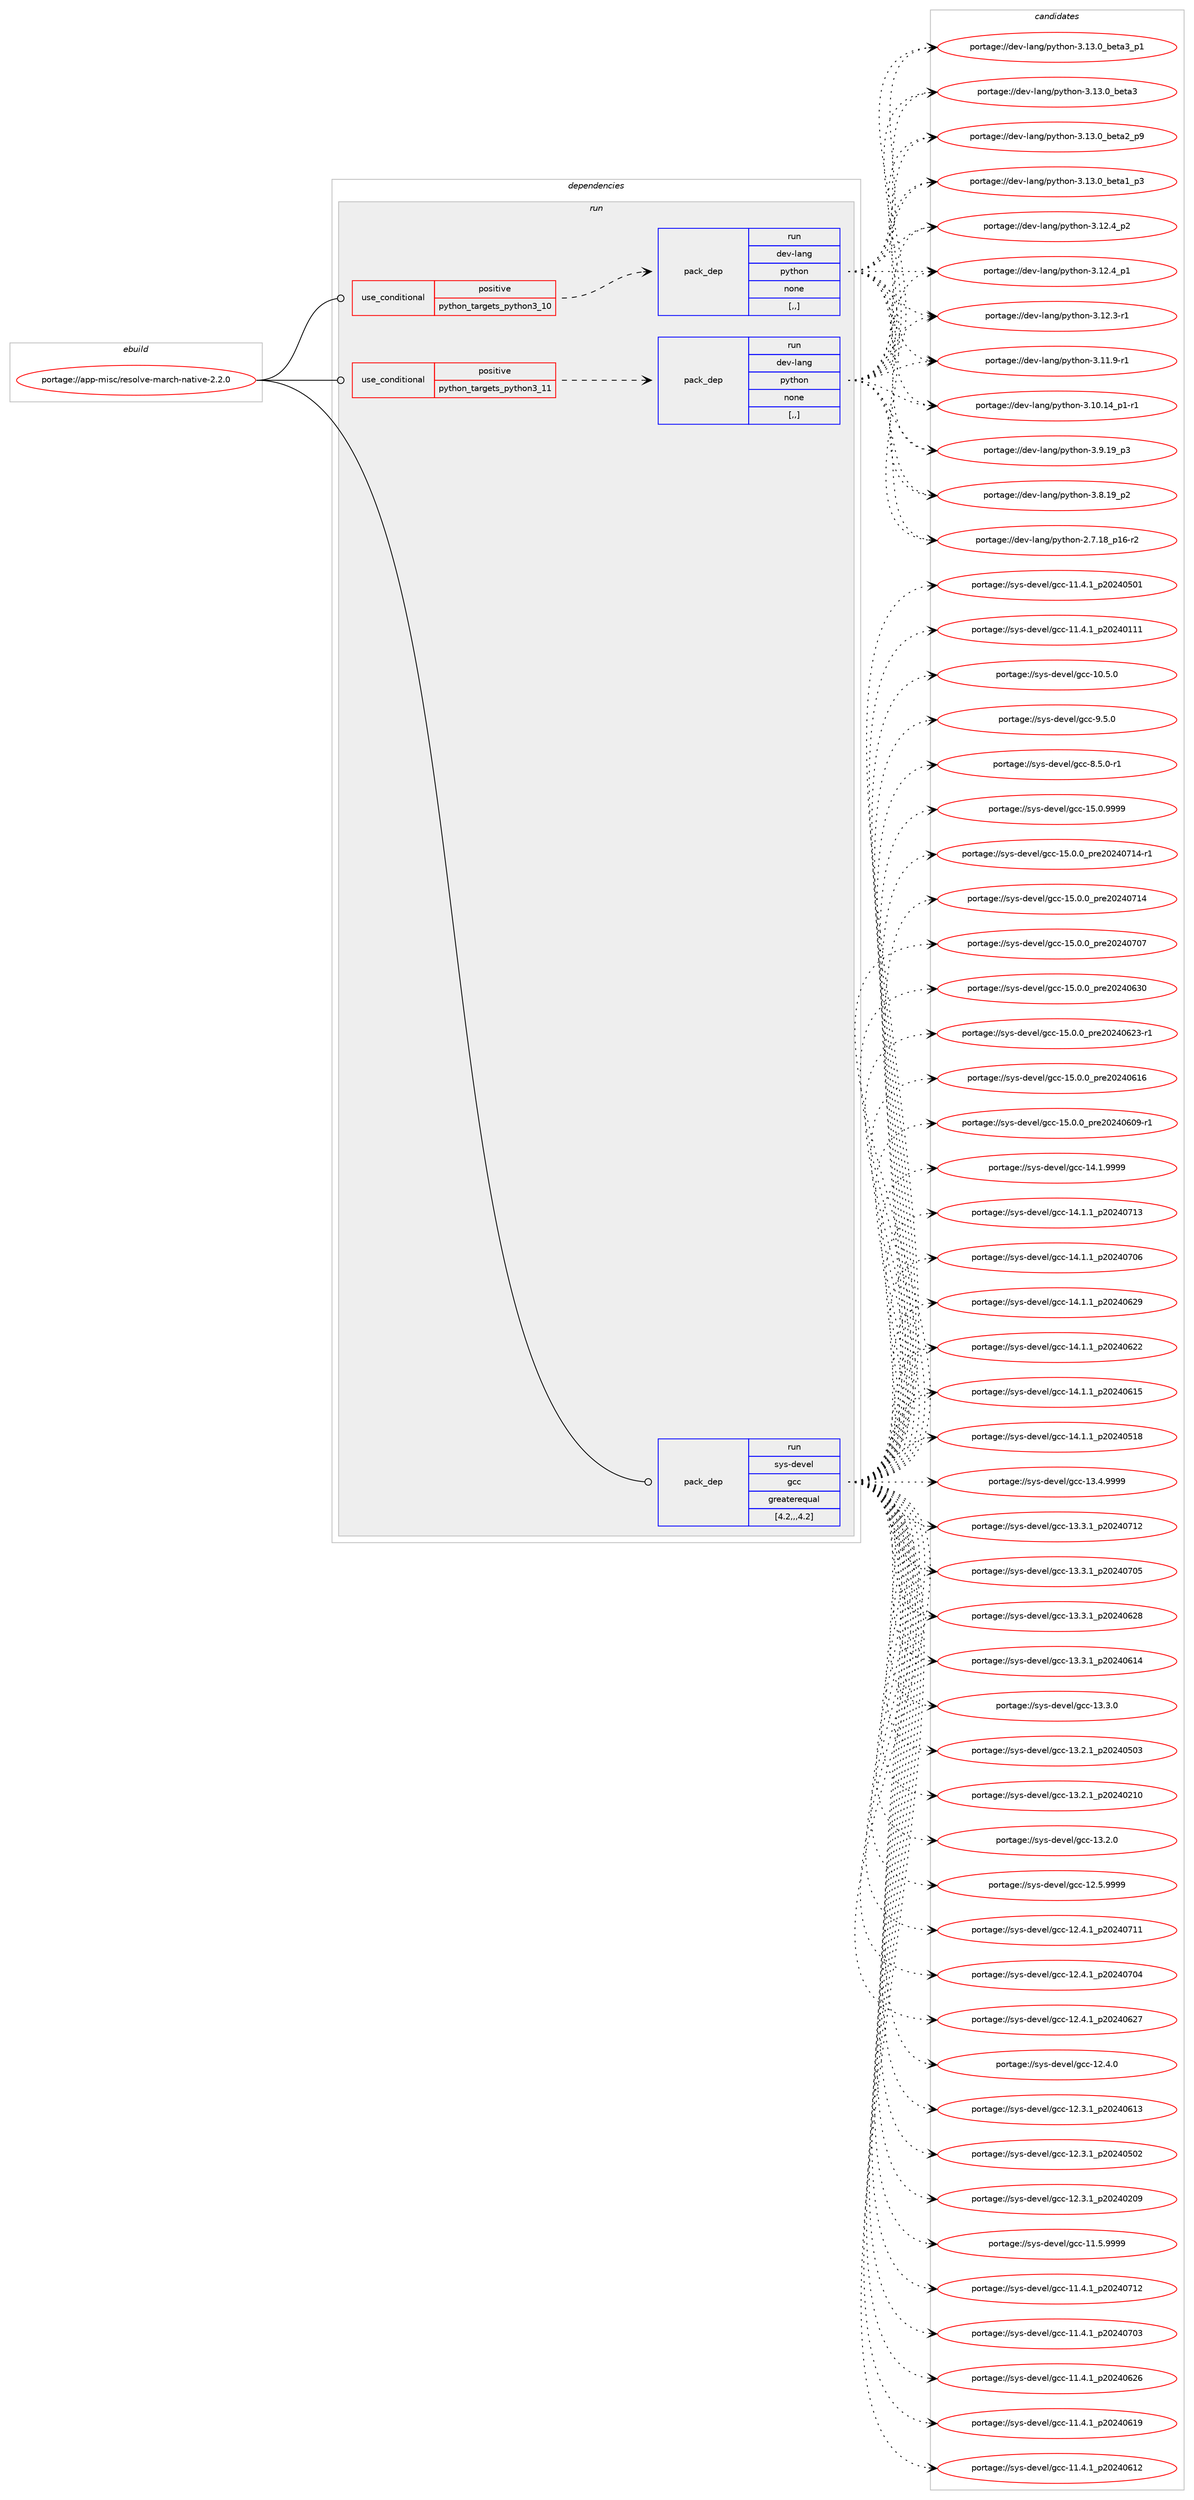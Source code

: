 digraph prolog {

# *************
# Graph options
# *************

newrank=true;
concentrate=true;
compound=true;
graph [rankdir=LR,fontname=Helvetica,fontsize=10,ranksep=1.5];#, ranksep=2.5, nodesep=0.2];
edge  [arrowhead=vee];
node  [fontname=Helvetica,fontsize=10];

# **********
# The ebuild
# **********

subgraph cluster_leftcol {
color=gray;
rank=same;
label=<<i>ebuild</i>>;
id [label="portage://app-misc/resolve-march-native-2.2.0", color=red, width=4, href="../app-misc/resolve-march-native-2.2.0.svg"];
}

# ****************
# The dependencies
# ****************

subgraph cluster_midcol {
color=gray;
label=<<i>dependencies</i>>;
subgraph cluster_compile {
fillcolor="#eeeeee";
style=filled;
label=<<i>compile</i>>;
}
subgraph cluster_compileandrun {
fillcolor="#eeeeee";
style=filled;
label=<<i>compile and run</i>>;
}
subgraph cluster_run {
fillcolor="#eeeeee";
style=filled;
label=<<i>run</i>>;
subgraph cond12554 {
dependency43384 [label=<<TABLE BORDER="0" CELLBORDER="1" CELLSPACING="0" CELLPADDING="4"><TR><TD ROWSPAN="3" CELLPADDING="10">use_conditional</TD></TR><TR><TD>positive</TD></TR><TR><TD>python_targets_python3_10</TD></TR></TABLE>>, shape=none, color=red];
subgraph pack30442 {
dependency43385 [label=<<TABLE BORDER="0" CELLBORDER="1" CELLSPACING="0" CELLPADDING="4" WIDTH="220"><TR><TD ROWSPAN="6" CELLPADDING="30">pack_dep</TD></TR><TR><TD WIDTH="110">run</TD></TR><TR><TD>dev-lang</TD></TR><TR><TD>python</TD></TR><TR><TD>none</TD></TR><TR><TD>[,,]</TD></TR></TABLE>>, shape=none, color=blue];
}
dependency43384:e -> dependency43385:w [weight=20,style="dashed",arrowhead="vee"];
}
id:e -> dependency43384:w [weight=20,style="solid",arrowhead="odot"];
subgraph cond12555 {
dependency43386 [label=<<TABLE BORDER="0" CELLBORDER="1" CELLSPACING="0" CELLPADDING="4"><TR><TD ROWSPAN="3" CELLPADDING="10">use_conditional</TD></TR><TR><TD>positive</TD></TR><TR><TD>python_targets_python3_11</TD></TR></TABLE>>, shape=none, color=red];
subgraph pack30443 {
dependency43387 [label=<<TABLE BORDER="0" CELLBORDER="1" CELLSPACING="0" CELLPADDING="4" WIDTH="220"><TR><TD ROWSPAN="6" CELLPADDING="30">pack_dep</TD></TR><TR><TD WIDTH="110">run</TD></TR><TR><TD>dev-lang</TD></TR><TR><TD>python</TD></TR><TR><TD>none</TD></TR><TR><TD>[,,]</TD></TR></TABLE>>, shape=none, color=blue];
}
dependency43386:e -> dependency43387:w [weight=20,style="dashed",arrowhead="vee"];
}
id:e -> dependency43386:w [weight=20,style="solid",arrowhead="odot"];
subgraph pack30444 {
dependency43388 [label=<<TABLE BORDER="0" CELLBORDER="1" CELLSPACING="0" CELLPADDING="4" WIDTH="220"><TR><TD ROWSPAN="6" CELLPADDING="30">pack_dep</TD></TR><TR><TD WIDTH="110">run</TD></TR><TR><TD>sys-devel</TD></TR><TR><TD>gcc</TD></TR><TR><TD>greaterequal</TD></TR><TR><TD>[4.2,,,4.2]</TD></TR></TABLE>>, shape=none, color=blue];
}
id:e -> dependency43388:w [weight=20,style="solid",arrowhead="odot"];
}
}

# **************
# The candidates
# **************

subgraph cluster_choices {
rank=same;
color=gray;
label=<<i>candidates</i>>;

subgraph choice30442 {
color=black;
nodesep=1;
choice10010111845108971101034711212111610411111045514649514648959810111697519511249 [label="portage://dev-lang/python-3.13.0_beta3_p1", color=red, width=4,href="../dev-lang/python-3.13.0_beta3_p1.svg"];
choice1001011184510897110103471121211161041111104551464951464895981011169751 [label="portage://dev-lang/python-3.13.0_beta3", color=red, width=4,href="../dev-lang/python-3.13.0_beta3.svg"];
choice10010111845108971101034711212111610411111045514649514648959810111697509511257 [label="portage://dev-lang/python-3.13.0_beta2_p9", color=red, width=4,href="../dev-lang/python-3.13.0_beta2_p9.svg"];
choice10010111845108971101034711212111610411111045514649514648959810111697499511251 [label="portage://dev-lang/python-3.13.0_beta1_p3", color=red, width=4,href="../dev-lang/python-3.13.0_beta1_p3.svg"];
choice100101118451089711010347112121116104111110455146495046529511250 [label="portage://dev-lang/python-3.12.4_p2", color=red, width=4,href="../dev-lang/python-3.12.4_p2.svg"];
choice100101118451089711010347112121116104111110455146495046529511249 [label="portage://dev-lang/python-3.12.4_p1", color=red, width=4,href="../dev-lang/python-3.12.4_p1.svg"];
choice100101118451089711010347112121116104111110455146495046514511449 [label="portage://dev-lang/python-3.12.3-r1", color=red, width=4,href="../dev-lang/python-3.12.3-r1.svg"];
choice100101118451089711010347112121116104111110455146494946574511449 [label="portage://dev-lang/python-3.11.9-r1", color=red, width=4,href="../dev-lang/python-3.11.9-r1.svg"];
choice100101118451089711010347112121116104111110455146494846495295112494511449 [label="portage://dev-lang/python-3.10.14_p1-r1", color=red, width=4,href="../dev-lang/python-3.10.14_p1-r1.svg"];
choice100101118451089711010347112121116104111110455146574649579511251 [label="portage://dev-lang/python-3.9.19_p3", color=red, width=4,href="../dev-lang/python-3.9.19_p3.svg"];
choice100101118451089711010347112121116104111110455146564649579511250 [label="portage://dev-lang/python-3.8.19_p2", color=red, width=4,href="../dev-lang/python-3.8.19_p2.svg"];
choice100101118451089711010347112121116104111110455046554649569511249544511450 [label="portage://dev-lang/python-2.7.18_p16-r2", color=red, width=4,href="../dev-lang/python-2.7.18_p16-r2.svg"];
dependency43385:e -> choice10010111845108971101034711212111610411111045514649514648959810111697519511249:w [style=dotted,weight="100"];
dependency43385:e -> choice1001011184510897110103471121211161041111104551464951464895981011169751:w [style=dotted,weight="100"];
dependency43385:e -> choice10010111845108971101034711212111610411111045514649514648959810111697509511257:w [style=dotted,weight="100"];
dependency43385:e -> choice10010111845108971101034711212111610411111045514649514648959810111697499511251:w [style=dotted,weight="100"];
dependency43385:e -> choice100101118451089711010347112121116104111110455146495046529511250:w [style=dotted,weight="100"];
dependency43385:e -> choice100101118451089711010347112121116104111110455146495046529511249:w [style=dotted,weight="100"];
dependency43385:e -> choice100101118451089711010347112121116104111110455146495046514511449:w [style=dotted,weight="100"];
dependency43385:e -> choice100101118451089711010347112121116104111110455146494946574511449:w [style=dotted,weight="100"];
dependency43385:e -> choice100101118451089711010347112121116104111110455146494846495295112494511449:w [style=dotted,weight="100"];
dependency43385:e -> choice100101118451089711010347112121116104111110455146574649579511251:w [style=dotted,weight="100"];
dependency43385:e -> choice100101118451089711010347112121116104111110455146564649579511250:w [style=dotted,weight="100"];
dependency43385:e -> choice100101118451089711010347112121116104111110455046554649569511249544511450:w [style=dotted,weight="100"];
}
subgraph choice30443 {
color=black;
nodesep=1;
choice10010111845108971101034711212111610411111045514649514648959810111697519511249 [label="portage://dev-lang/python-3.13.0_beta3_p1", color=red, width=4,href="../dev-lang/python-3.13.0_beta3_p1.svg"];
choice1001011184510897110103471121211161041111104551464951464895981011169751 [label="portage://dev-lang/python-3.13.0_beta3", color=red, width=4,href="../dev-lang/python-3.13.0_beta3.svg"];
choice10010111845108971101034711212111610411111045514649514648959810111697509511257 [label="portage://dev-lang/python-3.13.0_beta2_p9", color=red, width=4,href="../dev-lang/python-3.13.0_beta2_p9.svg"];
choice10010111845108971101034711212111610411111045514649514648959810111697499511251 [label="portage://dev-lang/python-3.13.0_beta1_p3", color=red, width=4,href="../dev-lang/python-3.13.0_beta1_p3.svg"];
choice100101118451089711010347112121116104111110455146495046529511250 [label="portage://dev-lang/python-3.12.4_p2", color=red, width=4,href="../dev-lang/python-3.12.4_p2.svg"];
choice100101118451089711010347112121116104111110455146495046529511249 [label="portage://dev-lang/python-3.12.4_p1", color=red, width=4,href="../dev-lang/python-3.12.4_p1.svg"];
choice100101118451089711010347112121116104111110455146495046514511449 [label="portage://dev-lang/python-3.12.3-r1", color=red, width=4,href="../dev-lang/python-3.12.3-r1.svg"];
choice100101118451089711010347112121116104111110455146494946574511449 [label="portage://dev-lang/python-3.11.9-r1", color=red, width=4,href="../dev-lang/python-3.11.9-r1.svg"];
choice100101118451089711010347112121116104111110455146494846495295112494511449 [label="portage://dev-lang/python-3.10.14_p1-r1", color=red, width=4,href="../dev-lang/python-3.10.14_p1-r1.svg"];
choice100101118451089711010347112121116104111110455146574649579511251 [label="portage://dev-lang/python-3.9.19_p3", color=red, width=4,href="../dev-lang/python-3.9.19_p3.svg"];
choice100101118451089711010347112121116104111110455146564649579511250 [label="portage://dev-lang/python-3.8.19_p2", color=red, width=4,href="../dev-lang/python-3.8.19_p2.svg"];
choice100101118451089711010347112121116104111110455046554649569511249544511450 [label="portage://dev-lang/python-2.7.18_p16-r2", color=red, width=4,href="../dev-lang/python-2.7.18_p16-r2.svg"];
dependency43387:e -> choice10010111845108971101034711212111610411111045514649514648959810111697519511249:w [style=dotted,weight="100"];
dependency43387:e -> choice1001011184510897110103471121211161041111104551464951464895981011169751:w [style=dotted,weight="100"];
dependency43387:e -> choice10010111845108971101034711212111610411111045514649514648959810111697509511257:w [style=dotted,weight="100"];
dependency43387:e -> choice10010111845108971101034711212111610411111045514649514648959810111697499511251:w [style=dotted,weight="100"];
dependency43387:e -> choice100101118451089711010347112121116104111110455146495046529511250:w [style=dotted,weight="100"];
dependency43387:e -> choice100101118451089711010347112121116104111110455146495046529511249:w [style=dotted,weight="100"];
dependency43387:e -> choice100101118451089711010347112121116104111110455146495046514511449:w [style=dotted,weight="100"];
dependency43387:e -> choice100101118451089711010347112121116104111110455146494946574511449:w [style=dotted,weight="100"];
dependency43387:e -> choice100101118451089711010347112121116104111110455146494846495295112494511449:w [style=dotted,weight="100"];
dependency43387:e -> choice100101118451089711010347112121116104111110455146574649579511251:w [style=dotted,weight="100"];
dependency43387:e -> choice100101118451089711010347112121116104111110455146564649579511250:w [style=dotted,weight="100"];
dependency43387:e -> choice100101118451089711010347112121116104111110455046554649569511249544511450:w [style=dotted,weight="100"];
}
subgraph choice30444 {
color=black;
nodesep=1;
choice1151211154510010111810110847103999945495346484657575757 [label="portage://sys-devel/gcc-15.0.9999", color=red, width=4,href="../sys-devel/gcc-15.0.9999.svg"];
choice11512111545100101118101108471039999454953464846489511211410150485052485549524511449 [label="portage://sys-devel/gcc-15.0.0_pre20240714-r1", color=red, width=4,href="../sys-devel/gcc-15.0.0_pre20240714-r1.svg"];
choice1151211154510010111810110847103999945495346484648951121141015048505248554952 [label="portage://sys-devel/gcc-15.0.0_pre20240714", color=red, width=4,href="../sys-devel/gcc-15.0.0_pre20240714.svg"];
choice1151211154510010111810110847103999945495346484648951121141015048505248554855 [label="portage://sys-devel/gcc-15.0.0_pre20240707", color=red, width=4,href="../sys-devel/gcc-15.0.0_pre20240707.svg"];
choice1151211154510010111810110847103999945495346484648951121141015048505248545148 [label="portage://sys-devel/gcc-15.0.0_pre20240630", color=red, width=4,href="../sys-devel/gcc-15.0.0_pre20240630.svg"];
choice11512111545100101118101108471039999454953464846489511211410150485052485450514511449 [label="portage://sys-devel/gcc-15.0.0_pre20240623-r1", color=red, width=4,href="../sys-devel/gcc-15.0.0_pre20240623-r1.svg"];
choice1151211154510010111810110847103999945495346484648951121141015048505248544954 [label="portage://sys-devel/gcc-15.0.0_pre20240616", color=red, width=4,href="../sys-devel/gcc-15.0.0_pre20240616.svg"];
choice11512111545100101118101108471039999454953464846489511211410150485052485448574511449 [label="portage://sys-devel/gcc-15.0.0_pre20240609-r1", color=red, width=4,href="../sys-devel/gcc-15.0.0_pre20240609-r1.svg"];
choice1151211154510010111810110847103999945495246494657575757 [label="portage://sys-devel/gcc-14.1.9999", color=red, width=4,href="../sys-devel/gcc-14.1.9999.svg"];
choice1151211154510010111810110847103999945495246494649951125048505248554951 [label="portage://sys-devel/gcc-14.1.1_p20240713", color=red, width=4,href="../sys-devel/gcc-14.1.1_p20240713.svg"];
choice1151211154510010111810110847103999945495246494649951125048505248554854 [label="portage://sys-devel/gcc-14.1.1_p20240706", color=red, width=4,href="../sys-devel/gcc-14.1.1_p20240706.svg"];
choice1151211154510010111810110847103999945495246494649951125048505248545057 [label="portage://sys-devel/gcc-14.1.1_p20240629", color=red, width=4,href="../sys-devel/gcc-14.1.1_p20240629.svg"];
choice1151211154510010111810110847103999945495246494649951125048505248545050 [label="portage://sys-devel/gcc-14.1.1_p20240622", color=red, width=4,href="../sys-devel/gcc-14.1.1_p20240622.svg"];
choice1151211154510010111810110847103999945495246494649951125048505248544953 [label="portage://sys-devel/gcc-14.1.1_p20240615", color=red, width=4,href="../sys-devel/gcc-14.1.1_p20240615.svg"];
choice1151211154510010111810110847103999945495246494649951125048505248534956 [label="portage://sys-devel/gcc-14.1.1_p20240518", color=red, width=4,href="../sys-devel/gcc-14.1.1_p20240518.svg"];
choice1151211154510010111810110847103999945495146524657575757 [label="portage://sys-devel/gcc-13.4.9999", color=red, width=4,href="../sys-devel/gcc-13.4.9999.svg"];
choice1151211154510010111810110847103999945495146514649951125048505248554950 [label="portage://sys-devel/gcc-13.3.1_p20240712", color=red, width=4,href="../sys-devel/gcc-13.3.1_p20240712.svg"];
choice1151211154510010111810110847103999945495146514649951125048505248554853 [label="portage://sys-devel/gcc-13.3.1_p20240705", color=red, width=4,href="../sys-devel/gcc-13.3.1_p20240705.svg"];
choice1151211154510010111810110847103999945495146514649951125048505248545056 [label="portage://sys-devel/gcc-13.3.1_p20240628", color=red, width=4,href="../sys-devel/gcc-13.3.1_p20240628.svg"];
choice1151211154510010111810110847103999945495146514649951125048505248544952 [label="portage://sys-devel/gcc-13.3.1_p20240614", color=red, width=4,href="../sys-devel/gcc-13.3.1_p20240614.svg"];
choice1151211154510010111810110847103999945495146514648 [label="portage://sys-devel/gcc-13.3.0", color=red, width=4,href="../sys-devel/gcc-13.3.0.svg"];
choice1151211154510010111810110847103999945495146504649951125048505248534851 [label="portage://sys-devel/gcc-13.2.1_p20240503", color=red, width=4,href="../sys-devel/gcc-13.2.1_p20240503.svg"];
choice1151211154510010111810110847103999945495146504649951125048505248504948 [label="portage://sys-devel/gcc-13.2.1_p20240210", color=red, width=4,href="../sys-devel/gcc-13.2.1_p20240210.svg"];
choice1151211154510010111810110847103999945495146504648 [label="portage://sys-devel/gcc-13.2.0", color=red, width=4,href="../sys-devel/gcc-13.2.0.svg"];
choice1151211154510010111810110847103999945495046534657575757 [label="portage://sys-devel/gcc-12.5.9999", color=red, width=4,href="../sys-devel/gcc-12.5.9999.svg"];
choice1151211154510010111810110847103999945495046524649951125048505248554949 [label="portage://sys-devel/gcc-12.4.1_p20240711", color=red, width=4,href="../sys-devel/gcc-12.4.1_p20240711.svg"];
choice1151211154510010111810110847103999945495046524649951125048505248554852 [label="portage://sys-devel/gcc-12.4.1_p20240704", color=red, width=4,href="../sys-devel/gcc-12.4.1_p20240704.svg"];
choice1151211154510010111810110847103999945495046524649951125048505248545055 [label="portage://sys-devel/gcc-12.4.1_p20240627", color=red, width=4,href="../sys-devel/gcc-12.4.1_p20240627.svg"];
choice1151211154510010111810110847103999945495046524648 [label="portage://sys-devel/gcc-12.4.0", color=red, width=4,href="../sys-devel/gcc-12.4.0.svg"];
choice1151211154510010111810110847103999945495046514649951125048505248544951 [label="portage://sys-devel/gcc-12.3.1_p20240613", color=red, width=4,href="../sys-devel/gcc-12.3.1_p20240613.svg"];
choice1151211154510010111810110847103999945495046514649951125048505248534850 [label="portage://sys-devel/gcc-12.3.1_p20240502", color=red, width=4,href="../sys-devel/gcc-12.3.1_p20240502.svg"];
choice1151211154510010111810110847103999945495046514649951125048505248504857 [label="portage://sys-devel/gcc-12.3.1_p20240209", color=red, width=4,href="../sys-devel/gcc-12.3.1_p20240209.svg"];
choice1151211154510010111810110847103999945494946534657575757 [label="portage://sys-devel/gcc-11.5.9999", color=red, width=4,href="../sys-devel/gcc-11.5.9999.svg"];
choice1151211154510010111810110847103999945494946524649951125048505248554950 [label="portage://sys-devel/gcc-11.4.1_p20240712", color=red, width=4,href="../sys-devel/gcc-11.4.1_p20240712.svg"];
choice1151211154510010111810110847103999945494946524649951125048505248554851 [label="portage://sys-devel/gcc-11.4.1_p20240703", color=red, width=4,href="../sys-devel/gcc-11.4.1_p20240703.svg"];
choice1151211154510010111810110847103999945494946524649951125048505248545054 [label="portage://sys-devel/gcc-11.4.1_p20240626", color=red, width=4,href="../sys-devel/gcc-11.4.1_p20240626.svg"];
choice1151211154510010111810110847103999945494946524649951125048505248544957 [label="portage://sys-devel/gcc-11.4.1_p20240619", color=red, width=4,href="../sys-devel/gcc-11.4.1_p20240619.svg"];
choice1151211154510010111810110847103999945494946524649951125048505248544950 [label="portage://sys-devel/gcc-11.4.1_p20240612", color=red, width=4,href="../sys-devel/gcc-11.4.1_p20240612.svg"];
choice1151211154510010111810110847103999945494946524649951125048505248534849 [label="portage://sys-devel/gcc-11.4.1_p20240501", color=red, width=4,href="../sys-devel/gcc-11.4.1_p20240501.svg"];
choice1151211154510010111810110847103999945494946524649951125048505248494949 [label="portage://sys-devel/gcc-11.4.1_p20240111", color=red, width=4,href="../sys-devel/gcc-11.4.1_p20240111.svg"];
choice1151211154510010111810110847103999945494846534648 [label="portage://sys-devel/gcc-10.5.0", color=red, width=4,href="../sys-devel/gcc-10.5.0.svg"];
choice11512111545100101118101108471039999455746534648 [label="portage://sys-devel/gcc-9.5.0", color=red, width=4,href="../sys-devel/gcc-9.5.0.svg"];
choice115121115451001011181011084710399994556465346484511449 [label="portage://sys-devel/gcc-8.5.0-r1", color=red, width=4,href="../sys-devel/gcc-8.5.0-r1.svg"];
dependency43388:e -> choice1151211154510010111810110847103999945495346484657575757:w [style=dotted,weight="100"];
dependency43388:e -> choice11512111545100101118101108471039999454953464846489511211410150485052485549524511449:w [style=dotted,weight="100"];
dependency43388:e -> choice1151211154510010111810110847103999945495346484648951121141015048505248554952:w [style=dotted,weight="100"];
dependency43388:e -> choice1151211154510010111810110847103999945495346484648951121141015048505248554855:w [style=dotted,weight="100"];
dependency43388:e -> choice1151211154510010111810110847103999945495346484648951121141015048505248545148:w [style=dotted,weight="100"];
dependency43388:e -> choice11512111545100101118101108471039999454953464846489511211410150485052485450514511449:w [style=dotted,weight="100"];
dependency43388:e -> choice1151211154510010111810110847103999945495346484648951121141015048505248544954:w [style=dotted,weight="100"];
dependency43388:e -> choice11512111545100101118101108471039999454953464846489511211410150485052485448574511449:w [style=dotted,weight="100"];
dependency43388:e -> choice1151211154510010111810110847103999945495246494657575757:w [style=dotted,weight="100"];
dependency43388:e -> choice1151211154510010111810110847103999945495246494649951125048505248554951:w [style=dotted,weight="100"];
dependency43388:e -> choice1151211154510010111810110847103999945495246494649951125048505248554854:w [style=dotted,weight="100"];
dependency43388:e -> choice1151211154510010111810110847103999945495246494649951125048505248545057:w [style=dotted,weight="100"];
dependency43388:e -> choice1151211154510010111810110847103999945495246494649951125048505248545050:w [style=dotted,weight="100"];
dependency43388:e -> choice1151211154510010111810110847103999945495246494649951125048505248544953:w [style=dotted,weight="100"];
dependency43388:e -> choice1151211154510010111810110847103999945495246494649951125048505248534956:w [style=dotted,weight="100"];
dependency43388:e -> choice1151211154510010111810110847103999945495146524657575757:w [style=dotted,weight="100"];
dependency43388:e -> choice1151211154510010111810110847103999945495146514649951125048505248554950:w [style=dotted,weight="100"];
dependency43388:e -> choice1151211154510010111810110847103999945495146514649951125048505248554853:w [style=dotted,weight="100"];
dependency43388:e -> choice1151211154510010111810110847103999945495146514649951125048505248545056:w [style=dotted,weight="100"];
dependency43388:e -> choice1151211154510010111810110847103999945495146514649951125048505248544952:w [style=dotted,weight="100"];
dependency43388:e -> choice1151211154510010111810110847103999945495146514648:w [style=dotted,weight="100"];
dependency43388:e -> choice1151211154510010111810110847103999945495146504649951125048505248534851:w [style=dotted,weight="100"];
dependency43388:e -> choice1151211154510010111810110847103999945495146504649951125048505248504948:w [style=dotted,weight="100"];
dependency43388:e -> choice1151211154510010111810110847103999945495146504648:w [style=dotted,weight="100"];
dependency43388:e -> choice1151211154510010111810110847103999945495046534657575757:w [style=dotted,weight="100"];
dependency43388:e -> choice1151211154510010111810110847103999945495046524649951125048505248554949:w [style=dotted,weight="100"];
dependency43388:e -> choice1151211154510010111810110847103999945495046524649951125048505248554852:w [style=dotted,weight="100"];
dependency43388:e -> choice1151211154510010111810110847103999945495046524649951125048505248545055:w [style=dotted,weight="100"];
dependency43388:e -> choice1151211154510010111810110847103999945495046524648:w [style=dotted,weight="100"];
dependency43388:e -> choice1151211154510010111810110847103999945495046514649951125048505248544951:w [style=dotted,weight="100"];
dependency43388:e -> choice1151211154510010111810110847103999945495046514649951125048505248534850:w [style=dotted,weight="100"];
dependency43388:e -> choice1151211154510010111810110847103999945495046514649951125048505248504857:w [style=dotted,weight="100"];
dependency43388:e -> choice1151211154510010111810110847103999945494946534657575757:w [style=dotted,weight="100"];
dependency43388:e -> choice1151211154510010111810110847103999945494946524649951125048505248554950:w [style=dotted,weight="100"];
dependency43388:e -> choice1151211154510010111810110847103999945494946524649951125048505248554851:w [style=dotted,weight="100"];
dependency43388:e -> choice1151211154510010111810110847103999945494946524649951125048505248545054:w [style=dotted,weight="100"];
dependency43388:e -> choice1151211154510010111810110847103999945494946524649951125048505248544957:w [style=dotted,weight="100"];
dependency43388:e -> choice1151211154510010111810110847103999945494946524649951125048505248544950:w [style=dotted,weight="100"];
dependency43388:e -> choice1151211154510010111810110847103999945494946524649951125048505248534849:w [style=dotted,weight="100"];
dependency43388:e -> choice1151211154510010111810110847103999945494946524649951125048505248494949:w [style=dotted,weight="100"];
dependency43388:e -> choice1151211154510010111810110847103999945494846534648:w [style=dotted,weight="100"];
dependency43388:e -> choice11512111545100101118101108471039999455746534648:w [style=dotted,weight="100"];
dependency43388:e -> choice115121115451001011181011084710399994556465346484511449:w [style=dotted,weight="100"];
}
}

}
